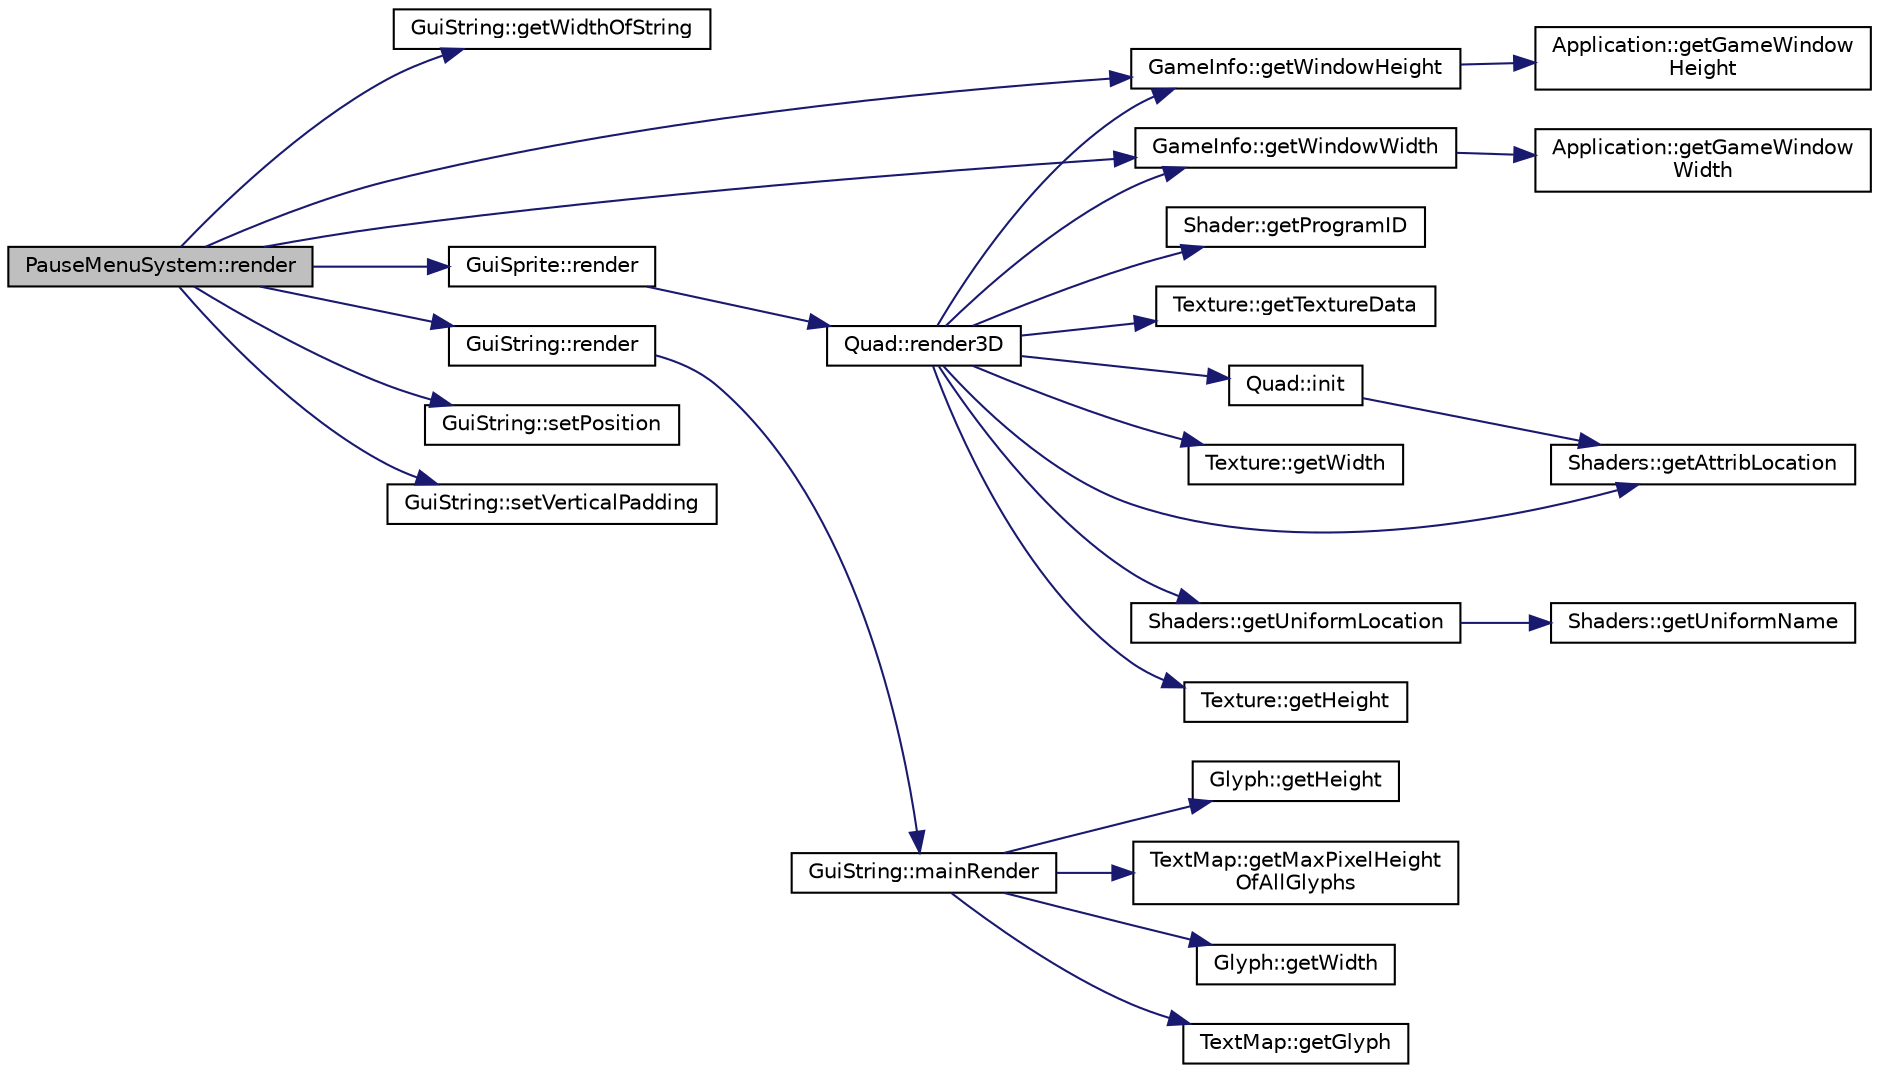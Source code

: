 digraph "PauseMenuSystem::render"
{
 // INTERACTIVE_SVG=YES
 // LATEX_PDF_SIZE
  edge [fontname="Helvetica",fontsize="10",labelfontname="Helvetica",labelfontsize="10"];
  node [fontname="Helvetica",fontsize="10",shape=record];
  rankdir="LR";
  Node1 [label="PauseMenuSystem::render",height=0.2,width=0.4,color="black", fillcolor="grey75", style="filled", fontcolor="black",tooltip=" "];
  Node1 -> Node2 [color="midnightblue",fontsize="10",style="solid",fontname="Helvetica"];
  Node2 [label="GuiString::getWidthOfString",height=0.2,width=0.4,color="black", fillcolor="white", style="filled",URL="$dd/df5/class_gui_string.html#a4a48d0bce9e5e949d5a0e31c00d879c6",tooltip=" "];
  Node1 -> Node3 [color="midnightblue",fontsize="10",style="solid",fontname="Helvetica"];
  Node3 [label="GameInfo::getWindowHeight",height=0.2,width=0.4,color="black", fillcolor="white", style="filled",URL="$d4/d58/namespace_game_info.html#a344c7e16ac06ee1f8458a249aac36e8e",tooltip=" "];
  Node3 -> Node4 [color="midnightblue",fontsize="10",style="solid",fontname="Helvetica"];
  Node4 [label="Application::getGameWindow\lHeight",height=0.2,width=0.4,color="black", fillcolor="white", style="filled",URL="$de/d6b/class_application.html#a0398d40c89d52bb8d6ac6ac466c5d30c",tooltip=" "];
  Node1 -> Node5 [color="midnightblue",fontsize="10",style="solid",fontname="Helvetica"];
  Node5 [label="GameInfo::getWindowWidth",height=0.2,width=0.4,color="black", fillcolor="white", style="filled",URL="$d4/d58/namespace_game_info.html#a7cf2306eb3025a60a9e2da52eefba71e",tooltip=" "];
  Node5 -> Node6 [color="midnightblue",fontsize="10",style="solid",fontname="Helvetica"];
  Node6 [label="Application::getGameWindow\lWidth",height=0.2,width=0.4,color="black", fillcolor="white", style="filled",URL="$de/d6b/class_application.html#aad8864ec1fa58ee23db7b111876d09a5",tooltip=" "];
  Node1 -> Node7 [color="midnightblue",fontsize="10",style="solid",fontname="Helvetica"];
  Node7 [label="GuiString::render",height=0.2,width=0.4,color="black", fillcolor="white", style="filled",URL="$dd/df5/class_gui_string.html#ad0f15cbdb97efa9caa42cf9f3a6b4314",tooltip=" "];
  Node7 -> Node8 [color="midnightblue",fontsize="10",style="solid",fontname="Helvetica"];
  Node8 [label="GuiString::mainRender",height=0.2,width=0.4,color="black", fillcolor="white", style="filled",URL="$dd/df5/class_gui_string.html#a2de41389b7f44064a13193fc8d8f7822",tooltip=" "];
  Node8 -> Node9 [color="midnightblue",fontsize="10",style="solid",fontname="Helvetica"];
  Node9 [label="TextMap::getGlyph",height=0.2,width=0.4,color="black", fillcolor="white", style="filled",URL="$db/d74/class_text_map.html#aa255b018cda98630ea032d99431e5c08",tooltip=" "];
  Node8 -> Node10 [color="midnightblue",fontsize="10",style="solid",fontname="Helvetica"];
  Node10 [label="Glyph::getHeight",height=0.2,width=0.4,color="black", fillcolor="white", style="filled",URL="$db/db4/struct_glyph.html#acde78c0f1f504ded10a319581b7ff8cf",tooltip=" "];
  Node8 -> Node11 [color="midnightblue",fontsize="10",style="solid",fontname="Helvetica"];
  Node11 [label="TextMap::getMaxPixelHeight\lOfAllGlyphs",height=0.2,width=0.4,color="black", fillcolor="white", style="filled",URL="$db/d74/class_text_map.html#a51dea925ea75100dd8221e9415959baf",tooltip=" "];
  Node8 -> Node12 [color="midnightblue",fontsize="10",style="solid",fontname="Helvetica"];
  Node12 [label="Glyph::getWidth",height=0.2,width=0.4,color="black", fillcolor="white", style="filled",URL="$db/db4/struct_glyph.html#a838940af793d410d6208d71a8691c24c",tooltip=" "];
  Node1 -> Node13 [color="midnightblue",fontsize="10",style="solid",fontname="Helvetica"];
  Node13 [label="GuiSprite::render",height=0.2,width=0.4,color="black", fillcolor="white", style="filled",URL="$d1/db9/class_gui_sprite.html#ad8d743c3e3889fba893f29796717114f",tooltip=" "];
  Node13 -> Node14 [color="midnightblue",fontsize="10",style="solid",fontname="Helvetica"];
  Node14 [label="Quad::render3D",height=0.2,width=0.4,color="black", fillcolor="white", style="filled",URL="$d3/df8/class_quad.html#a424c01ecd59971dc51e39bc19fbda551",tooltip=" "];
  Node14 -> Node15 [color="midnightblue",fontsize="10",style="solid",fontname="Helvetica"];
  Node15 [label="Shaders::getAttribLocation",height=0.2,width=0.4,color="black", fillcolor="white", style="filled",URL="$d7/da2/namespace_shaders.html#a137768343963ec1e71572a39e29892e6",tooltip=" "];
  Node14 -> Node16 [color="midnightblue",fontsize="10",style="solid",fontname="Helvetica"];
  Node16 [label="Texture::getHeight",height=0.2,width=0.4,color="black", fillcolor="white", style="filled",URL="$d2/d7f/class_texture.html#a0eaebfd0e00f88d19a64ed05ea634539",tooltip=" "];
  Node14 -> Node17 [color="midnightblue",fontsize="10",style="solid",fontname="Helvetica"];
  Node17 [label="Shader::getProgramID",height=0.2,width=0.4,color="black", fillcolor="white", style="filled",URL="$d1/d51/class_shader.html#a240b7ecb19883fa340489840733eae6d",tooltip=" "];
  Node14 -> Node18 [color="midnightblue",fontsize="10",style="solid",fontname="Helvetica"];
  Node18 [label="Texture::getTextureData",height=0.2,width=0.4,color="black", fillcolor="white", style="filled",URL="$d2/d7f/class_texture.html#a922a73acbaee522dd96d971b630da0fa",tooltip=" "];
  Node14 -> Node19 [color="midnightblue",fontsize="10",style="solid",fontname="Helvetica"];
  Node19 [label="Shaders::getUniformLocation",height=0.2,width=0.4,color="black", fillcolor="white", style="filled",URL="$d7/da2/namespace_shaders.html#aaa649eb98b860170946f582b8e93c12d",tooltip=" "];
  Node19 -> Node20 [color="midnightblue",fontsize="10",style="solid",fontname="Helvetica"];
  Node20 [label="Shaders::getUniformName",height=0.2,width=0.4,color="black", fillcolor="white", style="filled",URL="$d7/da2/namespace_shaders.html#a25a80e81a8051ed31ecab4ed167b0be8",tooltip=" "];
  Node14 -> Node21 [color="midnightblue",fontsize="10",style="solid",fontname="Helvetica"];
  Node21 [label="Texture::getWidth",height=0.2,width=0.4,color="black", fillcolor="white", style="filled",URL="$d2/d7f/class_texture.html#a4d8e86e7df22179e8f3af9392020608c",tooltip=" "];
  Node14 -> Node3 [color="midnightblue",fontsize="10",style="solid",fontname="Helvetica"];
  Node14 -> Node5 [color="midnightblue",fontsize="10",style="solid",fontname="Helvetica"];
  Node14 -> Node22 [color="midnightblue",fontsize="10",style="solid",fontname="Helvetica"];
  Node22 [label="Quad::init",height=0.2,width=0.4,color="black", fillcolor="white", style="filled",URL="$d3/df8/class_quad.html#ab6f9562308559b344d2e0d1e1cf3a0cf",tooltip=" "];
  Node22 -> Node15 [color="midnightblue",fontsize="10",style="solid",fontname="Helvetica"];
  Node1 -> Node23 [color="midnightblue",fontsize="10",style="solid",fontname="Helvetica"];
  Node23 [label="GuiString::setPosition",height=0.2,width=0.4,color="black", fillcolor="white", style="filled",URL="$dd/df5/class_gui_string.html#abb299aeb3be7a0533709ef30be6ec668",tooltip=" "];
  Node1 -> Node24 [color="midnightblue",fontsize="10",style="solid",fontname="Helvetica"];
  Node24 [label="GuiString::setVerticalPadding",height=0.2,width=0.4,color="black", fillcolor="white", style="filled",URL="$dd/df5/class_gui_string.html#a6274f2963a0184d296da9286cbcf222c",tooltip=" "];
}
